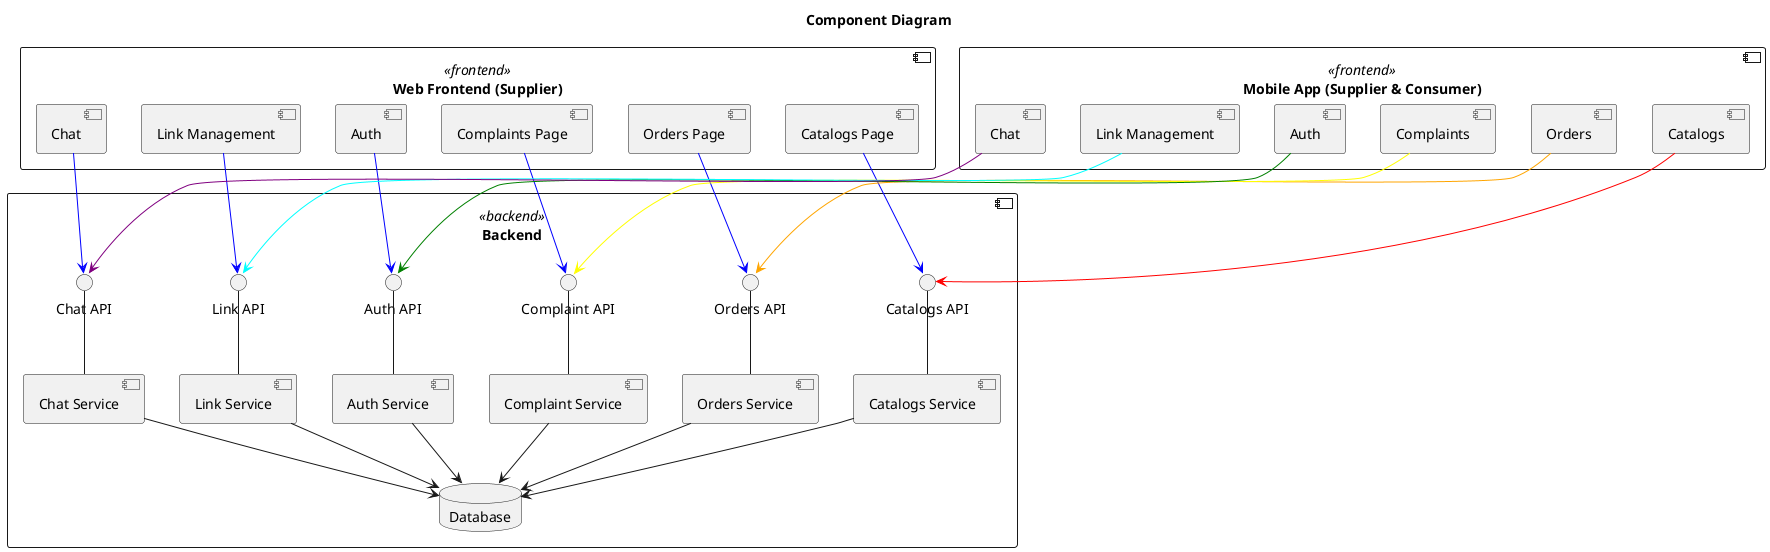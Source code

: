 @startuml
title Component Diagram
' === Frontend components ===
component "Web Frontend (Supplier)" <<frontend>> {
    [Catalogs Page] as WebCatalogs
    [Orders Page] as WebOrders
    [Complaints Page] as WebComplaints
    [Auth] as WebAuth
    [Link Management] as WebLink
    [Chat] as WebChat
}

component "Mobile App (Supplier & Consumer)" <<frontend>> {
    [Catalogs] as MobileCatalogs
    [Orders] as MobileOrders
    [Complaints] as MobileComplaints
    [Auth] as MobileAuth
    [Link Management] as MobileLink
    [Chat] as MobileChat
}

' === Backend ===
component "Backend" <<backend>> {
    interface "Catalogs API" as CatalogsAPI
    [Catalogs Service] as CatalogsService
    CatalogsAPI -- CatalogsService
    
    interface "Orders API" as OrdersAPI
    [Orders Service] as OrdersService
    OrdersAPI -- OrdersService
    
    interface "Complaint API" as ComplaintAPI
    [Complaint Service] as ComplaintService
    ComplaintAPI -- ComplaintService
    
    interface "Auth API" as AuthAPI
    [Auth Service] as AuthService
    AuthAPI -- AuthService
    
    interface "Link API" as LinkAPI
    [Link Service] as LinkService
    LinkAPI -- LinkService
    
    interface "Chat API" as ChatAPI
    [Chat Service] as ChatService
    ChatAPI -- ChatService
    
    database "Database" as DB
    
    CatalogsService --> DB
    OrdersService --> DB
    ComplaintService --> DB
    AuthService --> DB
    LinkService --> DB
    ChatService --> DB
}

' === Connections from Web Frontend to Backend ===
WebCatalogs -[#blue]-> CatalogsAPI
WebOrders -[#blue]-> OrdersAPI
WebComplaints -[#blue]-> ComplaintAPI
WebAuth -[#blue]-> AuthAPI
WebLink -[#blue]-> LinkAPI
WebChat -[#blue]-> ChatAPI

' === Connections from Mobile App to Backend ===
MobileCatalogs -[#red]-> CatalogsAPI
MobileOrders -[#orange]-> OrdersAPI
MobileComplaints -[#yellow]-> ComplaintAPI
MobileAuth -[#green]-> AuthAPI
MobileLink -[#cyan]-> LinkAPI
MobileChat -[#purple]-> ChatAPI

@enduml
